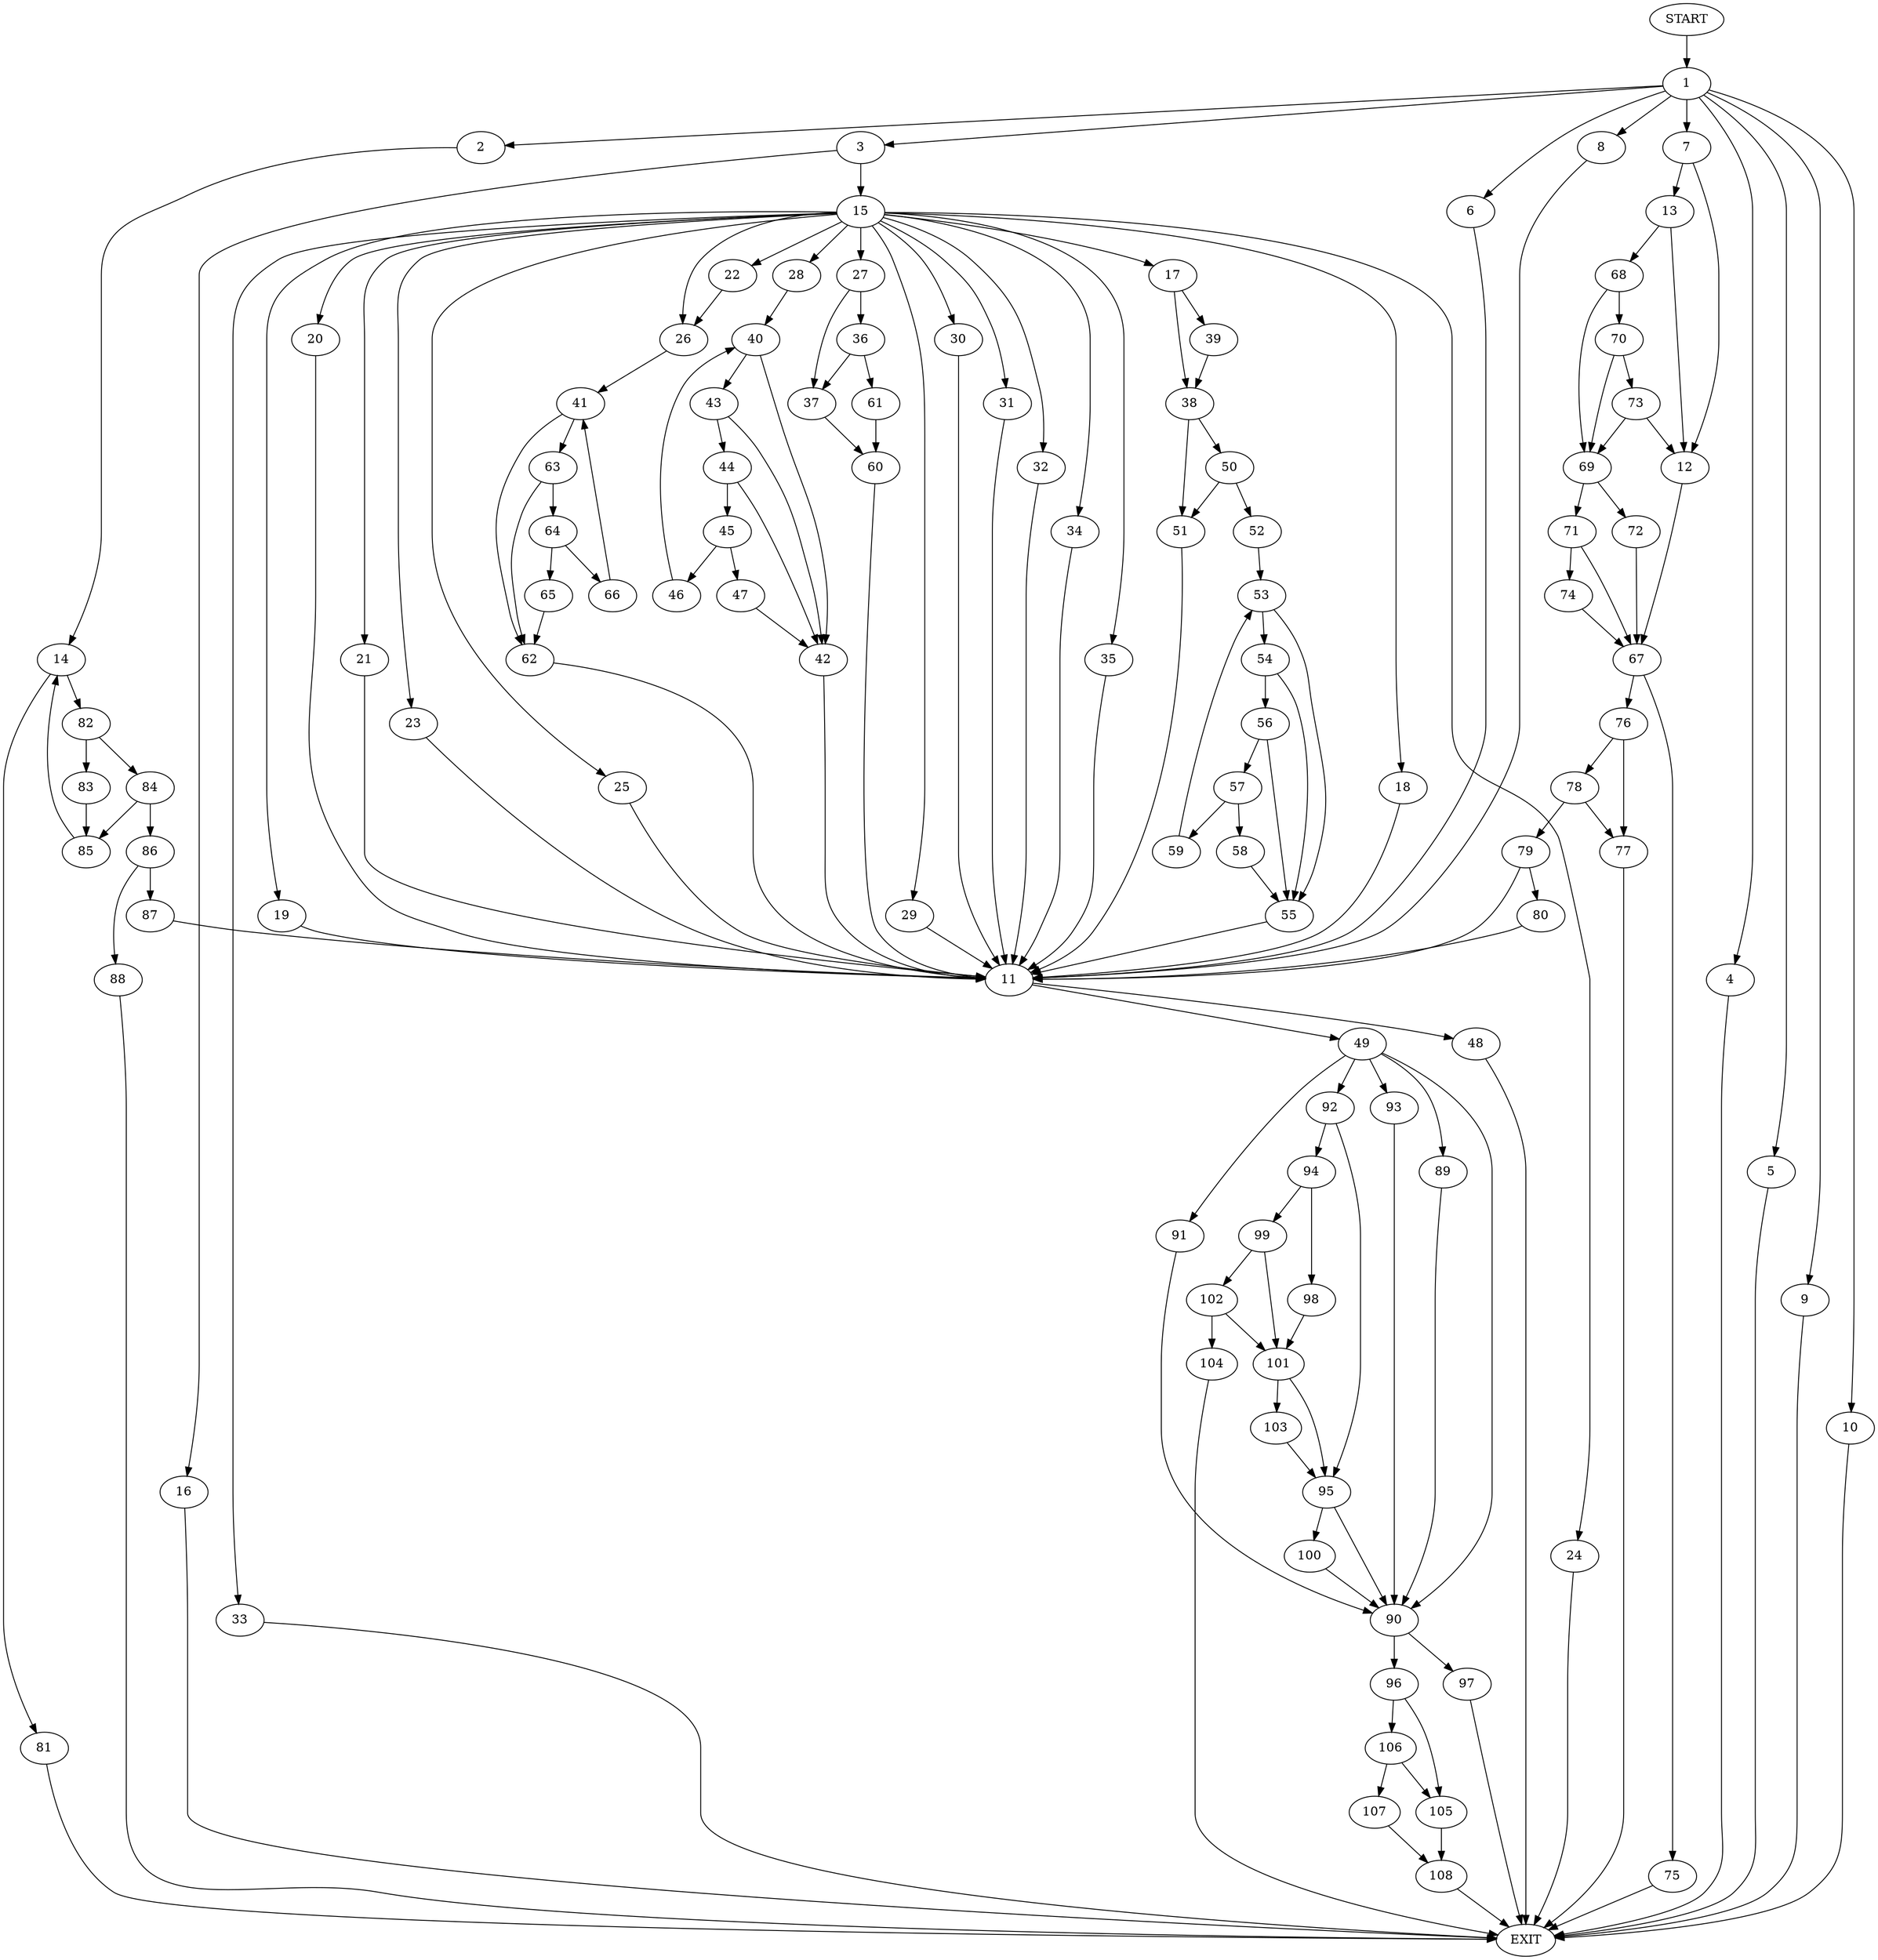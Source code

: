 digraph {
0 [label="START"]
109 [label="EXIT"]
0 -> 1
1 -> 2
1 -> 3
1 -> 4
1 -> 5
1 -> 6
1 -> 7
1 -> 8
1 -> 9
1 -> 10
6 -> 11
8 -> 11
7 -> 12
7 -> 13
2 -> 14
3 -> 15
3 -> 16
10 -> 109
4 -> 109
9 -> 109
5 -> 109
15 -> 17
15 -> 18
15 -> 19
15 -> 20
15 -> 21
15 -> 22
15 -> 23
15 -> 24
15 -> 25
15 -> 26
15 -> 27
15 -> 28
15 -> 29
15 -> 30
15 -> 31
15 -> 32
15 -> 33
15 -> 34
15 -> 35
16 -> 109
21 -> 11
24 -> 109
33 -> 109
23 -> 11
18 -> 11
29 -> 11
32 -> 11
22 -> 26
20 -> 11
31 -> 11
27 -> 36
27 -> 37
17 -> 38
17 -> 39
35 -> 11
28 -> 40
19 -> 11
26 -> 41
25 -> 11
30 -> 11
34 -> 11
40 -> 42
40 -> 43
43 -> 42
43 -> 44
42 -> 11
44 -> 45
44 -> 42
45 -> 46
45 -> 47
46 -> 40
47 -> 42
11 -> 48
11 -> 49
38 -> 50
38 -> 51
39 -> 38
50 -> 51
50 -> 52
51 -> 11
52 -> 53
53 -> 54
53 -> 55
55 -> 11
54 -> 56
54 -> 55
56 -> 57
56 -> 55
57 -> 58
57 -> 59
59 -> 53
58 -> 55
37 -> 60
36 -> 61
36 -> 37
61 -> 60
60 -> 11
41 -> 62
41 -> 63
63 -> 62
63 -> 64
62 -> 11
64 -> 65
64 -> 66
65 -> 62
66 -> 41
12 -> 67
13 -> 68
13 -> 12
68 -> 69
68 -> 70
69 -> 71
69 -> 72
70 -> 69
70 -> 73
73 -> 69
73 -> 12
72 -> 67
71 -> 74
71 -> 67
67 -> 75
67 -> 76
74 -> 67
76 -> 77
76 -> 78
75 -> 109
77 -> 109
78 -> 79
78 -> 77
79 -> 11
79 -> 80
80 -> 11
14 -> 81
14 -> 82
82 -> 83
82 -> 84
81 -> 109
83 -> 85
84 -> 85
84 -> 86
85 -> 14
86 -> 87
86 -> 88
88 -> 109
87 -> 11
48 -> 109
49 -> 89
49 -> 90
49 -> 91
49 -> 92
49 -> 93
92 -> 94
92 -> 95
90 -> 96
90 -> 97
89 -> 90
91 -> 90
93 -> 90
94 -> 98
94 -> 99
95 -> 90
95 -> 100
98 -> 101
99 -> 101
99 -> 102
101 -> 95
101 -> 103
102 -> 104
102 -> 101
104 -> 109
103 -> 95
100 -> 90
96 -> 105
96 -> 106
97 -> 109
106 -> 105
106 -> 107
105 -> 108
107 -> 108
108 -> 109
}
